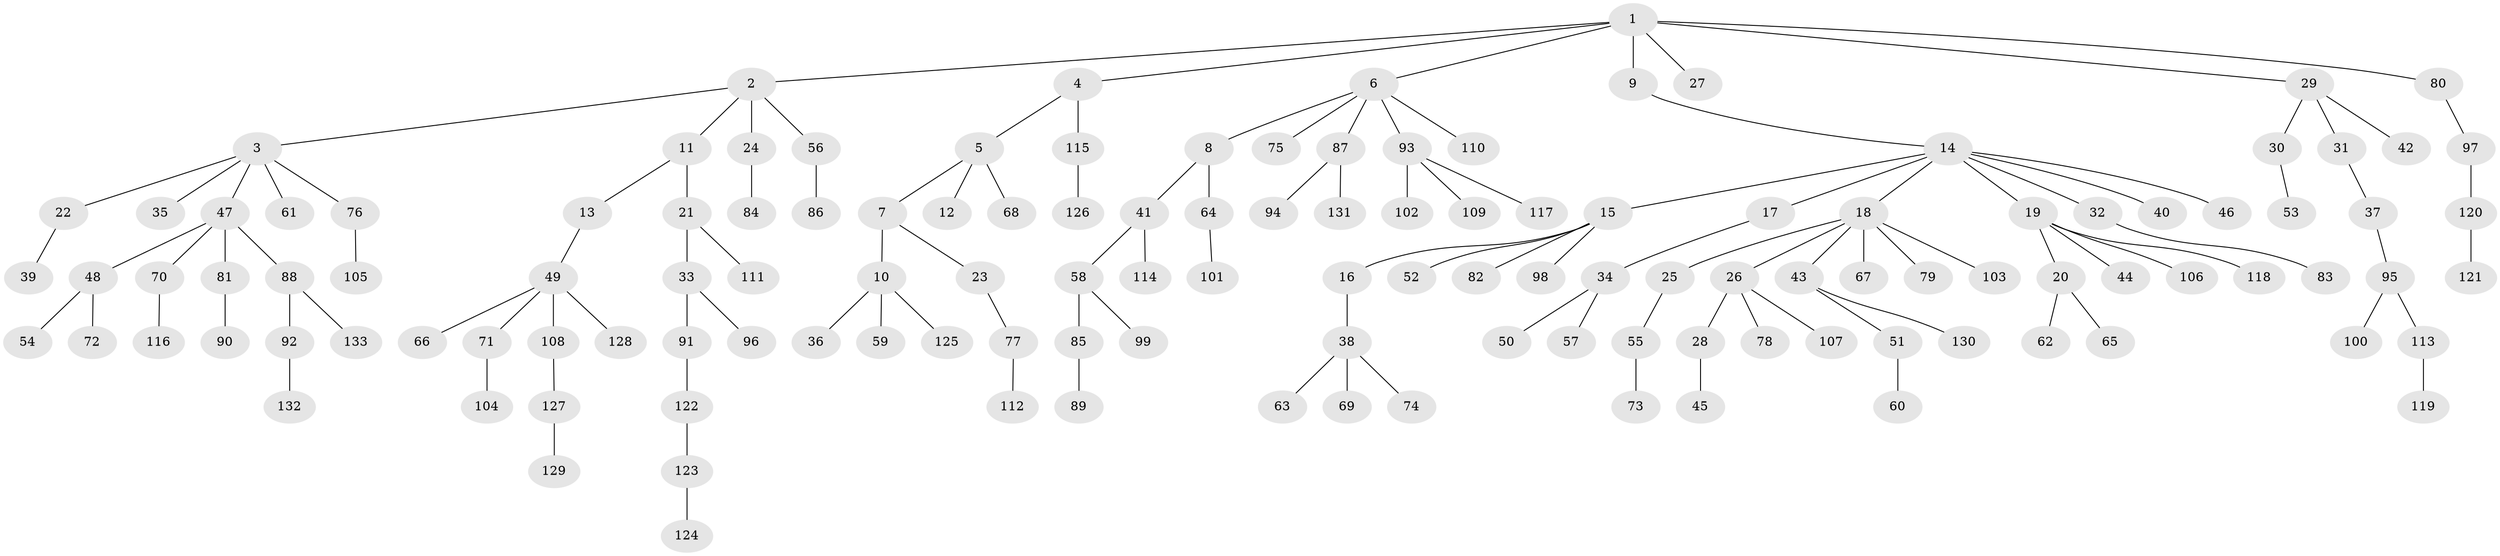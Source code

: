 // Generated by graph-tools (version 1.1) at 2025/11/02/27/25 16:11:26]
// undirected, 133 vertices, 132 edges
graph export_dot {
graph [start="1"]
  node [color=gray90,style=filled];
  1;
  2;
  3;
  4;
  5;
  6;
  7;
  8;
  9;
  10;
  11;
  12;
  13;
  14;
  15;
  16;
  17;
  18;
  19;
  20;
  21;
  22;
  23;
  24;
  25;
  26;
  27;
  28;
  29;
  30;
  31;
  32;
  33;
  34;
  35;
  36;
  37;
  38;
  39;
  40;
  41;
  42;
  43;
  44;
  45;
  46;
  47;
  48;
  49;
  50;
  51;
  52;
  53;
  54;
  55;
  56;
  57;
  58;
  59;
  60;
  61;
  62;
  63;
  64;
  65;
  66;
  67;
  68;
  69;
  70;
  71;
  72;
  73;
  74;
  75;
  76;
  77;
  78;
  79;
  80;
  81;
  82;
  83;
  84;
  85;
  86;
  87;
  88;
  89;
  90;
  91;
  92;
  93;
  94;
  95;
  96;
  97;
  98;
  99;
  100;
  101;
  102;
  103;
  104;
  105;
  106;
  107;
  108;
  109;
  110;
  111;
  112;
  113;
  114;
  115;
  116;
  117;
  118;
  119;
  120;
  121;
  122;
  123;
  124;
  125;
  126;
  127;
  128;
  129;
  130;
  131;
  132;
  133;
  1 -- 2;
  1 -- 4;
  1 -- 6;
  1 -- 9;
  1 -- 27;
  1 -- 29;
  1 -- 80;
  2 -- 3;
  2 -- 11;
  2 -- 24;
  2 -- 56;
  3 -- 22;
  3 -- 35;
  3 -- 47;
  3 -- 61;
  3 -- 76;
  4 -- 5;
  4 -- 115;
  5 -- 7;
  5 -- 12;
  5 -- 68;
  6 -- 8;
  6 -- 75;
  6 -- 87;
  6 -- 93;
  6 -- 110;
  7 -- 10;
  7 -- 23;
  8 -- 41;
  8 -- 64;
  9 -- 14;
  10 -- 36;
  10 -- 59;
  10 -- 125;
  11 -- 13;
  11 -- 21;
  13 -- 49;
  14 -- 15;
  14 -- 17;
  14 -- 18;
  14 -- 19;
  14 -- 32;
  14 -- 40;
  14 -- 46;
  15 -- 16;
  15 -- 52;
  15 -- 82;
  15 -- 98;
  16 -- 38;
  17 -- 34;
  18 -- 25;
  18 -- 26;
  18 -- 43;
  18 -- 67;
  18 -- 79;
  18 -- 103;
  19 -- 20;
  19 -- 44;
  19 -- 106;
  19 -- 118;
  20 -- 62;
  20 -- 65;
  21 -- 33;
  21 -- 111;
  22 -- 39;
  23 -- 77;
  24 -- 84;
  25 -- 55;
  26 -- 28;
  26 -- 78;
  26 -- 107;
  28 -- 45;
  29 -- 30;
  29 -- 31;
  29 -- 42;
  30 -- 53;
  31 -- 37;
  32 -- 83;
  33 -- 91;
  33 -- 96;
  34 -- 50;
  34 -- 57;
  37 -- 95;
  38 -- 63;
  38 -- 69;
  38 -- 74;
  41 -- 58;
  41 -- 114;
  43 -- 51;
  43 -- 130;
  47 -- 48;
  47 -- 70;
  47 -- 81;
  47 -- 88;
  48 -- 54;
  48 -- 72;
  49 -- 66;
  49 -- 71;
  49 -- 108;
  49 -- 128;
  51 -- 60;
  55 -- 73;
  56 -- 86;
  58 -- 85;
  58 -- 99;
  64 -- 101;
  70 -- 116;
  71 -- 104;
  76 -- 105;
  77 -- 112;
  80 -- 97;
  81 -- 90;
  85 -- 89;
  87 -- 94;
  87 -- 131;
  88 -- 92;
  88 -- 133;
  91 -- 122;
  92 -- 132;
  93 -- 102;
  93 -- 109;
  93 -- 117;
  95 -- 100;
  95 -- 113;
  97 -- 120;
  108 -- 127;
  113 -- 119;
  115 -- 126;
  120 -- 121;
  122 -- 123;
  123 -- 124;
  127 -- 129;
}
